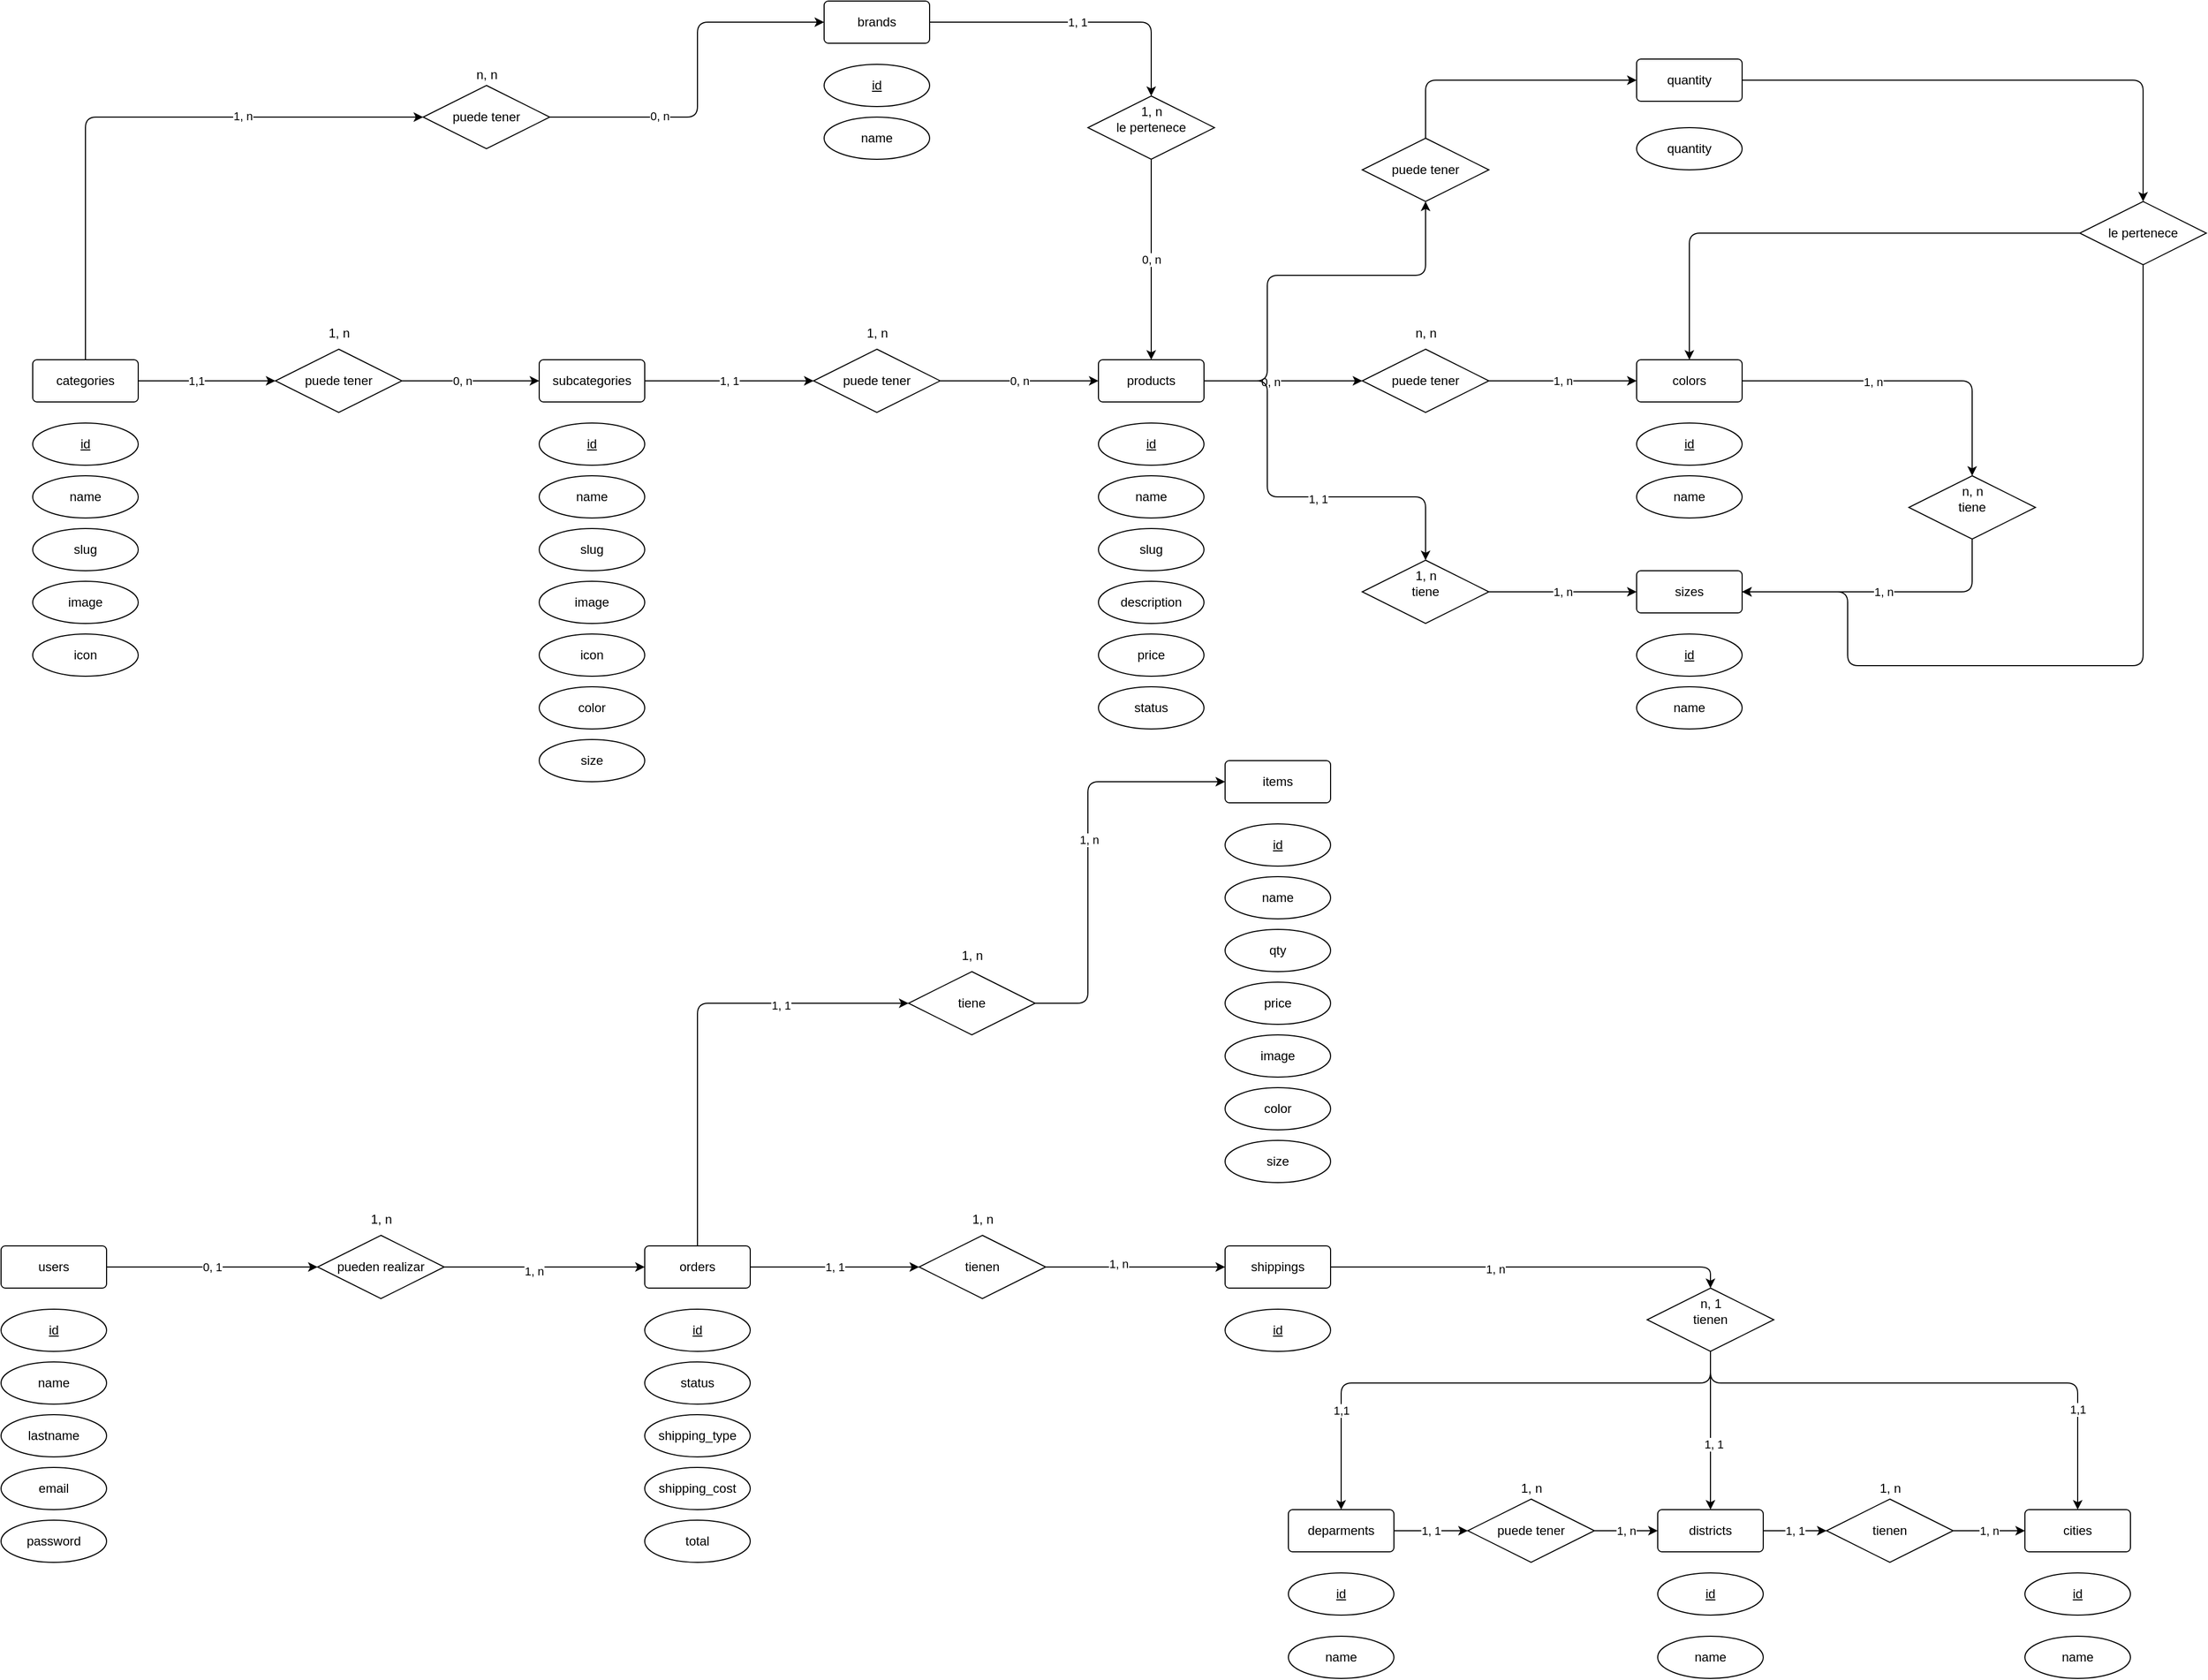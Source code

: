 <mxfile>
    <diagram id="ob2cUchlKU_-StFlVfK9" name="Página-1">
        <mxGraphModel dx="740" dy="1685" grid="1" gridSize="10" guides="1" tooltips="1" connect="1" arrows="1" fold="1" page="1" pageScale="1" pageWidth="827" pageHeight="1169" math="0" shadow="0">
            <root>
                <mxCell id="0"/>
                <mxCell id="1" parent="0"/>
                <mxCell id="15" style="edgeStyle=none;html=1;entryX=0;entryY=0.5;entryDx=0;entryDy=0;" parent="1" source="2" target="14" edge="1">
                    <mxGeometry relative="1" as="geometry"/>
                </mxCell>
                <mxCell id="18" value="1,1" style="edgeLabel;html=1;align=center;verticalAlign=middle;resizable=0;points=[];" parent="15" vertex="1" connectable="0">
                    <mxGeometry x="-0.164" relative="1" as="geometry">
                        <mxPoint as="offset"/>
                    </mxGeometry>
                </mxCell>
                <mxCell id="41" style="edgeStyle=none;html=1;entryX=0;entryY=0.5;entryDx=0;entryDy=0;" parent="1" source="2" target="37" edge="1">
                    <mxGeometry relative="1" as="geometry">
                        <Array as="points">
                            <mxPoint x="350" y="-790"/>
                        </Array>
                    </mxGeometry>
                </mxCell>
                <mxCell id="44" value="1, n" style="edgeLabel;html=1;align=center;verticalAlign=middle;resizable=0;points=[];" parent="41" vertex="1" connectable="0">
                    <mxGeometry x="0.377" y="1" relative="1" as="geometry">
                        <mxPoint as="offset"/>
                    </mxGeometry>
                </mxCell>
                <mxCell id="2" value="categories" style="rounded=1;arcSize=10;whiteSpace=wrap;html=1;align=center;" parent="1" vertex="1">
                    <mxGeometry x="300" y="-560" width="100" height="40" as="geometry"/>
                </mxCell>
                <mxCell id="26" value="1, 1" style="edgeStyle=none;html=1;entryX=0;entryY=0.5;entryDx=0;entryDy=0;" parent="1" source="3" target="25" edge="1">
                    <mxGeometry relative="1" as="geometry"/>
                </mxCell>
                <mxCell id="3" value="subcategories" style="rounded=1;arcSize=10;whiteSpace=wrap;html=1;align=center;" parent="1" vertex="1">
                    <mxGeometry x="780" y="-560" width="100" height="40" as="geometry"/>
                </mxCell>
                <mxCell id="4" value="id" style="ellipse;whiteSpace=wrap;html=1;align=center;fontStyle=4;" parent="1" vertex="1">
                    <mxGeometry x="300" y="-500" width="100" height="40" as="geometry"/>
                </mxCell>
                <mxCell id="5" value="id" style="ellipse;whiteSpace=wrap;html=1;align=center;fontStyle=4;" parent="1" vertex="1">
                    <mxGeometry x="780" y="-500" width="100" height="40" as="geometry"/>
                </mxCell>
                <mxCell id="6" value="name" style="ellipse;whiteSpace=wrap;html=1;align=center;" parent="1" vertex="1">
                    <mxGeometry x="300" y="-450" width="100" height="40" as="geometry"/>
                </mxCell>
                <mxCell id="7" value="name" style="ellipse;whiteSpace=wrap;html=1;align=center;" parent="1" vertex="1">
                    <mxGeometry x="780" y="-450" width="100" height="40" as="geometry"/>
                </mxCell>
                <mxCell id="8" value="slug" style="ellipse;whiteSpace=wrap;html=1;align=center;" parent="1" vertex="1">
                    <mxGeometry x="300" y="-400" width="100" height="40" as="geometry"/>
                </mxCell>
                <mxCell id="9" value="slug" style="ellipse;whiteSpace=wrap;html=1;align=center;" parent="1" vertex="1">
                    <mxGeometry x="780" y="-400" width="100" height="40" as="geometry"/>
                </mxCell>
                <mxCell id="10" value="image" style="ellipse;whiteSpace=wrap;html=1;align=center;" parent="1" vertex="1">
                    <mxGeometry x="300" y="-350" width="100" height="40" as="geometry"/>
                </mxCell>
                <mxCell id="11" value="image" style="ellipse;whiteSpace=wrap;html=1;align=center;" parent="1" vertex="1">
                    <mxGeometry x="780" y="-350" width="100" height="40" as="geometry"/>
                </mxCell>
                <mxCell id="12" value="icon" style="ellipse;whiteSpace=wrap;html=1;align=center;" parent="1" vertex="1">
                    <mxGeometry x="300" y="-300" width="100" height="40" as="geometry"/>
                </mxCell>
                <mxCell id="13" value="icon" style="ellipse;whiteSpace=wrap;html=1;align=center;" parent="1" vertex="1">
                    <mxGeometry x="780" y="-300" width="100" height="40" as="geometry"/>
                </mxCell>
                <mxCell id="16" style="edgeStyle=none;html=1;entryX=0;entryY=0.5;entryDx=0;entryDy=0;" parent="1" source="14" target="3" edge="1">
                    <mxGeometry relative="1" as="geometry"/>
                </mxCell>
                <mxCell id="17" value="0, n" style="edgeLabel;html=1;align=center;verticalAlign=middle;resizable=0;points=[];" parent="16" vertex="1" connectable="0">
                    <mxGeometry x="-0.121" relative="1" as="geometry">
                        <mxPoint as="offset"/>
                    </mxGeometry>
                </mxCell>
                <mxCell id="14" value="puede tener" style="shape=rhombus;perimeter=rhombusPerimeter;whiteSpace=wrap;html=1;align=center;" parent="1" vertex="1">
                    <mxGeometry x="530" y="-570" width="120" height="60" as="geometry"/>
                </mxCell>
                <mxCell id="52" style="edgeStyle=none;html=1;" parent="1" source="19" target="51" edge="1">
                    <mxGeometry relative="1" as="geometry"/>
                </mxCell>
                <mxCell id="54" value="0, n" style="edgeLabel;html=1;align=center;verticalAlign=middle;resizable=0;points=[];" parent="52" vertex="1" connectable="0">
                    <mxGeometry x="-0.169" y="-1" relative="1" as="geometry">
                        <mxPoint as="offset"/>
                    </mxGeometry>
                </mxCell>
                <mxCell id="56" style="edgeStyle=none;html=1;entryX=0.5;entryY=0;entryDx=0;entryDy=0;" parent="1" source="19" target="55" edge="1">
                    <mxGeometry relative="1" as="geometry">
                        <Array as="points">
                            <mxPoint x="1470" y="-540"/>
                            <mxPoint x="1470" y="-430"/>
                            <mxPoint x="1620" y="-430"/>
                        </Array>
                    </mxGeometry>
                </mxCell>
                <mxCell id="60" value="1, 1" style="edgeLabel;html=1;align=center;verticalAlign=middle;resizable=0;points=[];" parent="56" vertex="1" connectable="0">
                    <mxGeometry x="0.145" y="-2" relative="1" as="geometry">
                        <mxPoint as="offset"/>
                    </mxGeometry>
                </mxCell>
                <mxCell id="70" style="edgeStyle=none;html=1;entryX=0.5;entryY=1;entryDx=0;entryDy=0;" parent="1" source="19" target="69" edge="1">
                    <mxGeometry relative="1" as="geometry">
                        <Array as="points">
                            <mxPoint x="1470" y="-540"/>
                            <mxPoint x="1470" y="-640"/>
                            <mxPoint x="1620" y="-640"/>
                        </Array>
                    </mxGeometry>
                </mxCell>
                <mxCell id="19" value="products" style="rounded=1;arcSize=10;whiteSpace=wrap;html=1;align=center;" parent="1" vertex="1">
                    <mxGeometry x="1310" y="-560" width="100" height="40" as="geometry"/>
                </mxCell>
                <mxCell id="20" value="id" style="ellipse;whiteSpace=wrap;html=1;align=center;fontStyle=4;" parent="1" vertex="1">
                    <mxGeometry x="1310" y="-500" width="100" height="40" as="geometry"/>
                </mxCell>
                <mxCell id="21" value="name" style="ellipse;whiteSpace=wrap;html=1;align=center;" parent="1" vertex="1">
                    <mxGeometry x="1310" y="-450" width="100" height="40" as="geometry"/>
                </mxCell>
                <mxCell id="22" value="slug" style="ellipse;whiteSpace=wrap;html=1;align=center;" parent="1" vertex="1">
                    <mxGeometry x="1310" y="-400" width="100" height="40" as="geometry"/>
                </mxCell>
                <mxCell id="23" value="description" style="ellipse;whiteSpace=wrap;html=1;align=center;" parent="1" vertex="1">
                    <mxGeometry x="1310" y="-350" width="100" height="40" as="geometry"/>
                </mxCell>
                <mxCell id="24" value="price" style="ellipse;whiteSpace=wrap;html=1;align=center;" parent="1" vertex="1">
                    <mxGeometry x="1310" y="-300" width="100" height="40" as="geometry"/>
                </mxCell>
                <mxCell id="27" value="0, n" style="edgeStyle=none;html=1;entryX=0;entryY=0.5;entryDx=0;entryDy=0;" parent="1" source="25" target="19" edge="1">
                    <mxGeometry relative="1" as="geometry"/>
                </mxCell>
                <mxCell id="25" value="puede tener" style="shape=rhombus;perimeter=rhombusPerimeter;whiteSpace=wrap;html=1;align=center;" parent="1" vertex="1">
                    <mxGeometry x="1040" y="-570" width="120" height="60" as="geometry"/>
                </mxCell>
                <mxCell id="35" value="1, 1" style="edgeStyle=none;html=1;entryX=0.5;entryY=0;entryDx=0;entryDy=0;" parent="1" source="28" target="34" edge="1">
                    <mxGeometry relative="1" as="geometry">
                        <Array as="points">
                            <mxPoint x="1360" y="-880"/>
                        </Array>
                    </mxGeometry>
                </mxCell>
                <mxCell id="28" value="brands" style="rounded=1;arcSize=10;whiteSpace=wrap;html=1;align=center;" parent="1" vertex="1">
                    <mxGeometry x="1050" y="-900" width="100" height="40" as="geometry"/>
                </mxCell>
                <mxCell id="29" value="id" style="ellipse;whiteSpace=wrap;html=1;align=center;fontStyle=4;" parent="1" vertex="1">
                    <mxGeometry x="1050" y="-840" width="100" height="40" as="geometry"/>
                </mxCell>
                <mxCell id="30" value="name" style="ellipse;whiteSpace=wrap;html=1;align=center;" parent="1" vertex="1">
                    <mxGeometry x="1050" y="-790" width="100" height="40" as="geometry"/>
                </mxCell>
                <mxCell id="36" value="0, n" style="edgeStyle=none;html=1;entryX=0.5;entryY=0;entryDx=0;entryDy=0;" parent="1" source="34" target="19" edge="1">
                    <mxGeometry relative="1" as="geometry"/>
                </mxCell>
                <mxCell id="34" value="le pertenece" style="shape=rhombus;perimeter=rhombusPerimeter;whiteSpace=wrap;html=1;align=center;" parent="1" vertex="1">
                    <mxGeometry x="1300" y="-810" width="120" height="60" as="geometry"/>
                </mxCell>
                <mxCell id="42" style="edgeStyle=none;html=1;entryX=0;entryY=0.5;entryDx=0;entryDy=0;exitX=1;exitY=0.5;exitDx=0;exitDy=0;" parent="1" source="37" target="28" edge="1">
                    <mxGeometry relative="1" as="geometry">
                        <Array as="points">
                            <mxPoint x="930" y="-790"/>
                            <mxPoint x="930" y="-880"/>
                        </Array>
                    </mxGeometry>
                </mxCell>
                <mxCell id="43" value="0, n" style="edgeLabel;html=1;align=center;verticalAlign=middle;resizable=0;points=[];" parent="42" vertex="1" connectable="0">
                    <mxGeometry x="-0.408" y="1" relative="1" as="geometry">
                        <mxPoint as="offset"/>
                    </mxGeometry>
                </mxCell>
                <mxCell id="37" value="puede tener" style="shape=rhombus;perimeter=rhombusPerimeter;whiteSpace=wrap;html=1;align=center;" parent="1" vertex="1">
                    <mxGeometry x="670" y="-820" width="120" height="60" as="geometry"/>
                </mxCell>
                <mxCell id="62" style="edgeStyle=none;html=1;entryX=0.5;entryY=0;entryDx=0;entryDy=0;" parent="1" source="45" target="61" edge="1">
                    <mxGeometry relative="1" as="geometry">
                        <Array as="points">
                            <mxPoint x="2138" y="-540"/>
                        </Array>
                    </mxGeometry>
                </mxCell>
                <mxCell id="65" value="1, n" style="edgeLabel;html=1;align=center;verticalAlign=middle;resizable=0;points=[];" parent="62" vertex="1" connectable="0">
                    <mxGeometry x="-0.194" y="-1" relative="1" as="geometry">
                        <mxPoint as="offset"/>
                    </mxGeometry>
                </mxCell>
                <mxCell id="45" value="colors" style="rounded=1;arcSize=10;whiteSpace=wrap;html=1;align=center;" parent="1" vertex="1">
                    <mxGeometry x="1820" y="-560" width="100" height="40" as="geometry"/>
                </mxCell>
                <mxCell id="46" value="id" style="ellipse;whiteSpace=wrap;html=1;align=center;fontStyle=4;" parent="1" vertex="1">
                    <mxGeometry x="1820" y="-500" width="100" height="40" as="geometry"/>
                </mxCell>
                <mxCell id="47" value="name" style="ellipse;whiteSpace=wrap;html=1;align=center;" parent="1" vertex="1">
                    <mxGeometry x="1820" y="-450" width="100" height="40" as="geometry"/>
                </mxCell>
                <mxCell id="48" value="sizes" style="rounded=1;arcSize=10;whiteSpace=wrap;html=1;align=center;" parent="1" vertex="1">
                    <mxGeometry x="1820" y="-360" width="100" height="40" as="geometry"/>
                </mxCell>
                <mxCell id="49" value="id" style="ellipse;whiteSpace=wrap;html=1;align=center;fontStyle=4;" parent="1" vertex="1">
                    <mxGeometry x="1820" y="-300" width="100" height="40" as="geometry"/>
                </mxCell>
                <mxCell id="50" value="name" style="ellipse;whiteSpace=wrap;html=1;align=center;" parent="1" vertex="1">
                    <mxGeometry x="1820" y="-250" width="100" height="40" as="geometry"/>
                </mxCell>
                <mxCell id="53" value="1, n" style="edgeStyle=none;html=1;entryX=0;entryY=0.5;entryDx=0;entryDy=0;" parent="1" source="51" target="45" edge="1">
                    <mxGeometry relative="1" as="geometry"/>
                </mxCell>
                <mxCell id="51" value="puede tener" style="shape=rhombus;perimeter=rhombusPerimeter;whiteSpace=wrap;html=1;align=center;" parent="1" vertex="1">
                    <mxGeometry x="1560" y="-570" width="120" height="60" as="geometry"/>
                </mxCell>
                <mxCell id="57" value="1, n" style="edgeStyle=none;html=1;entryX=0;entryY=0.5;entryDx=0;entryDy=0;" parent="1" source="55" target="48" edge="1">
                    <mxGeometry relative="1" as="geometry"/>
                </mxCell>
                <mxCell id="55" value="tiene" style="shape=rhombus;perimeter=rhombusPerimeter;whiteSpace=wrap;html=1;align=center;" parent="1" vertex="1">
                    <mxGeometry x="1560" y="-370" width="120" height="60" as="geometry"/>
                </mxCell>
                <mxCell id="64" value="1, n" style="edgeStyle=none;html=1;entryX=1;entryY=0.5;entryDx=0;entryDy=0;" parent="1" source="61" target="48" edge="1">
                    <mxGeometry relative="1" as="geometry">
                        <Array as="points">
                            <mxPoint x="2138" y="-340"/>
                        </Array>
                    </mxGeometry>
                </mxCell>
                <mxCell id="61" value="tiene" style="shape=rhombus;perimeter=rhombusPerimeter;whiteSpace=wrap;html=1;align=center;" parent="1" vertex="1">
                    <mxGeometry x="2078" y="-450" width="120" height="60" as="geometry"/>
                </mxCell>
                <mxCell id="73" style="edgeStyle=none;html=1;entryX=0.5;entryY=0;entryDx=0;entryDy=0;" parent="1" source="66" target="72" edge="1">
                    <mxGeometry relative="1" as="geometry">
                        <Array as="points">
                            <mxPoint x="2300" y="-825"/>
                        </Array>
                    </mxGeometry>
                </mxCell>
                <mxCell id="66" value="quantity" style="rounded=1;arcSize=10;whiteSpace=wrap;html=1;align=center;" parent="1" vertex="1">
                    <mxGeometry x="1820" y="-845" width="100" height="40" as="geometry"/>
                </mxCell>
                <mxCell id="68" value="quantity" style="ellipse;whiteSpace=wrap;html=1;align=center;" parent="1" vertex="1">
                    <mxGeometry x="1820" y="-780" width="100" height="40" as="geometry"/>
                </mxCell>
                <mxCell id="71" style="edgeStyle=none;html=1;entryX=0;entryY=0.5;entryDx=0;entryDy=0;exitX=0.5;exitY=0;exitDx=0;exitDy=0;" parent="1" source="69" target="66" edge="1">
                    <mxGeometry relative="1" as="geometry">
                        <Array as="points">
                            <mxPoint x="1620" y="-825"/>
                        </Array>
                    </mxGeometry>
                </mxCell>
                <mxCell id="69" value="puede tener" style="shape=rhombus;perimeter=rhombusPerimeter;whiteSpace=wrap;html=1;align=center;" parent="1" vertex="1">
                    <mxGeometry x="1560" y="-770" width="120" height="60" as="geometry"/>
                </mxCell>
                <mxCell id="74" style="edgeStyle=none;html=1;entryX=0.5;entryY=0;entryDx=0;entryDy=0;" parent="1" source="72" target="45" edge="1">
                    <mxGeometry relative="1" as="geometry">
                        <Array as="points">
                            <mxPoint x="1870" y="-680"/>
                        </Array>
                    </mxGeometry>
                </mxCell>
                <mxCell id="75" style="edgeStyle=none;html=1;entryX=1;entryY=0.5;entryDx=0;entryDy=0;" parent="1" source="72" target="48" edge="1">
                    <mxGeometry relative="1" as="geometry">
                        <mxPoint x="2300" y="-270" as="targetPoint"/>
                        <Array as="points">
                            <mxPoint x="2300" y="-270"/>
                            <mxPoint x="2020" y="-270"/>
                            <mxPoint x="2020" y="-340"/>
                        </Array>
                    </mxGeometry>
                </mxCell>
                <mxCell id="72" value="le pertenece" style="shape=rhombus;perimeter=rhombusPerimeter;whiteSpace=wrap;html=1;align=center;" parent="1" vertex="1">
                    <mxGeometry x="2240" y="-710" width="120" height="60" as="geometry"/>
                </mxCell>
                <mxCell id="76" value="color" style="ellipse;whiteSpace=wrap;html=1;align=center;" parent="1" vertex="1">
                    <mxGeometry x="780" y="-250" width="100" height="40" as="geometry"/>
                </mxCell>
                <mxCell id="77" value="size" style="ellipse;whiteSpace=wrap;html=1;align=center;" parent="1" vertex="1">
                    <mxGeometry x="780" y="-200" width="100" height="40" as="geometry"/>
                </mxCell>
                <mxCell id="91" value="0, 1" style="edgeStyle=none;html=1;entryX=0;entryY=0.5;entryDx=0;entryDy=0;" parent="1" source="78" target="92" edge="1">
                    <mxGeometry relative="1" as="geometry">
                        <mxPoint x="560" y="300" as="targetPoint"/>
                    </mxGeometry>
                </mxCell>
                <mxCell id="78" value="users" style="rounded=1;arcSize=10;whiteSpace=wrap;html=1;align=center;" parent="1" vertex="1">
                    <mxGeometry x="270" y="280" width="100" height="40" as="geometry"/>
                </mxCell>
                <mxCell id="79" value="id" style="ellipse;whiteSpace=wrap;html=1;align=center;fontStyle=4;" parent="1" vertex="1">
                    <mxGeometry x="270" y="340" width="100" height="40" as="geometry"/>
                </mxCell>
                <mxCell id="80" value="name" style="ellipse;whiteSpace=wrap;html=1;align=center;" parent="1" vertex="1">
                    <mxGeometry x="270" y="390" width="100" height="40" as="geometry"/>
                </mxCell>
                <mxCell id="81" value="lastname" style="ellipse;whiteSpace=wrap;html=1;align=center;" parent="1" vertex="1">
                    <mxGeometry x="270" y="440" width="100" height="40" as="geometry"/>
                </mxCell>
                <mxCell id="82" value="email" style="ellipse;whiteSpace=wrap;html=1;align=center;" parent="1" vertex="1">
                    <mxGeometry x="270" y="490" width="100" height="40" as="geometry"/>
                </mxCell>
                <mxCell id="83" value="password" style="ellipse;whiteSpace=wrap;html=1;align=center;" parent="1" vertex="1">
                    <mxGeometry x="270" y="540" width="100" height="40" as="geometry"/>
                </mxCell>
                <mxCell id="101" value="1, 1" style="edgeStyle=none;html=1;entryX=0;entryY=0.5;entryDx=0;entryDy=0;" parent="1" source="84" target="102" edge="1">
                    <mxGeometry relative="1" as="geometry">
                        <mxPoint x="1140" y="300" as="targetPoint"/>
                    </mxGeometry>
                </mxCell>
                <mxCell id="142" style="edgeStyle=none;html=1;entryX=0;entryY=0.5;entryDx=0;entryDy=0;" parent="1" source="84" target="141" edge="1">
                    <mxGeometry relative="1" as="geometry">
                        <Array as="points">
                            <mxPoint x="930" y="50"/>
                        </Array>
                    </mxGeometry>
                </mxCell>
                <mxCell id="145" value="1, 1" style="edgeLabel;html=1;align=center;verticalAlign=middle;resizable=0;points=[];" parent="142" vertex="1" connectable="0">
                    <mxGeometry x="0.434" y="-2" relative="1" as="geometry">
                        <mxPoint as="offset"/>
                    </mxGeometry>
                </mxCell>
                <mxCell id="84" value="orders" style="rounded=1;arcSize=10;whiteSpace=wrap;html=1;align=center;" parent="1" vertex="1">
                    <mxGeometry x="880" y="280" width="100" height="40" as="geometry"/>
                </mxCell>
                <mxCell id="85" value="id" style="ellipse;whiteSpace=wrap;html=1;align=center;fontStyle=4;" parent="1" vertex="1">
                    <mxGeometry x="880" y="340" width="100" height="40" as="geometry"/>
                </mxCell>
                <mxCell id="86" value="status" style="ellipse;whiteSpace=wrap;html=1;align=center;" parent="1" vertex="1">
                    <mxGeometry x="880" y="390" width="100" height="40" as="geometry"/>
                </mxCell>
                <mxCell id="87" value="shipping_type" style="ellipse;whiteSpace=wrap;html=1;align=center;" parent="1" vertex="1">
                    <mxGeometry x="880" y="440" width="100" height="40" as="geometry"/>
                </mxCell>
                <mxCell id="88" value="shipping_cost" style="ellipse;whiteSpace=wrap;html=1;align=center;" parent="1" vertex="1">
                    <mxGeometry x="880" y="490" width="100" height="40" as="geometry"/>
                </mxCell>
                <mxCell id="89" value="total" style="ellipse;whiteSpace=wrap;html=1;align=center;" parent="1" vertex="1">
                    <mxGeometry x="880" y="540" width="100" height="40" as="geometry"/>
                </mxCell>
                <mxCell id="93" style="edgeStyle=none;html=1;entryX=0;entryY=0.5;entryDx=0;entryDy=0;" parent="1" source="92" target="84" edge="1">
                    <mxGeometry relative="1" as="geometry"/>
                </mxCell>
                <mxCell id="94" value="1, n" style="edgeLabel;html=1;align=center;verticalAlign=middle;resizable=0;points=[];" parent="93" vertex="1" connectable="0">
                    <mxGeometry x="-0.107" y="-4" relative="1" as="geometry">
                        <mxPoint as="offset"/>
                    </mxGeometry>
                </mxCell>
                <mxCell id="92" value="pueden realizar" style="shape=rhombus;perimeter=rhombusPerimeter;whiteSpace=wrap;html=1;align=center;" parent="1" vertex="1">
                    <mxGeometry x="570" y="270" width="120" height="60" as="geometry"/>
                </mxCell>
                <mxCell id="119" style="edgeStyle=none;html=1;entryX=0.5;entryY=0;entryDx=0;entryDy=0;" parent="1" source="95" target="117" edge="1">
                    <mxGeometry relative="1" as="geometry">
                        <Array as="points">
                            <mxPoint x="1890" y="300"/>
                        </Array>
                    </mxGeometry>
                </mxCell>
                <mxCell id="125" value="1, n" style="edgeLabel;html=1;align=center;verticalAlign=middle;resizable=0;points=[];" parent="119" vertex="1" connectable="0">
                    <mxGeometry x="-0.178" y="-2" relative="1" as="geometry">
                        <mxPoint as="offset"/>
                    </mxGeometry>
                </mxCell>
                <mxCell id="95" value="shippings" style="rounded=1;arcSize=10;whiteSpace=wrap;html=1;align=center;" parent="1" vertex="1">
                    <mxGeometry x="1430" y="280" width="100" height="40" as="geometry"/>
                </mxCell>
                <mxCell id="96" value="id" style="ellipse;whiteSpace=wrap;html=1;align=center;fontStyle=4;" parent="1" vertex="1">
                    <mxGeometry x="1430" y="340" width="100" height="40" as="geometry"/>
                </mxCell>
                <mxCell id="103" style="edgeStyle=none;html=1;entryX=0;entryY=0.5;entryDx=0;entryDy=0;" parent="1" source="102" target="95" edge="1">
                    <mxGeometry relative="1" as="geometry"/>
                </mxCell>
                <mxCell id="104" value="1, n" style="edgeLabel;html=1;align=center;verticalAlign=middle;resizable=0;points=[];" parent="103" vertex="1" connectable="0">
                    <mxGeometry x="-0.188" y="3" relative="1" as="geometry">
                        <mxPoint as="offset"/>
                    </mxGeometry>
                </mxCell>
                <mxCell id="102" value="tienen" style="shape=rhombus;perimeter=rhombusPerimeter;whiteSpace=wrap;html=1;align=center;" parent="1" vertex="1">
                    <mxGeometry x="1140" y="270" width="120" height="60" as="geometry"/>
                </mxCell>
                <mxCell id="129" value="1, 1" style="edgeStyle=none;html=1;entryX=0;entryY=0.5;entryDx=0;entryDy=0;" parent="1" source="107" target="126" edge="1">
                    <mxGeometry relative="1" as="geometry"/>
                </mxCell>
                <mxCell id="107" value="deparments" style="rounded=1;arcSize=10;whiteSpace=wrap;html=1;align=center;" parent="1" vertex="1">
                    <mxGeometry x="1490" y="530" width="100" height="40" as="geometry"/>
                </mxCell>
                <mxCell id="108" value="id" style="ellipse;whiteSpace=wrap;html=1;align=center;fontStyle=4;" parent="1" vertex="1">
                    <mxGeometry x="1490" y="590" width="100" height="40" as="geometry"/>
                </mxCell>
                <mxCell id="110" value="name" style="ellipse;whiteSpace=wrap;html=1;align=center;" parent="1" vertex="1">
                    <mxGeometry x="1490" y="650" width="100" height="40" as="geometry"/>
                </mxCell>
                <mxCell id="111" value="cities" style="rounded=1;arcSize=10;whiteSpace=wrap;html=1;align=center;" parent="1" vertex="1">
                    <mxGeometry x="2188" y="530" width="100" height="40" as="geometry"/>
                </mxCell>
                <mxCell id="112" value="id" style="ellipse;whiteSpace=wrap;html=1;align=center;fontStyle=4;" parent="1" vertex="1">
                    <mxGeometry x="2188" y="590" width="100" height="40" as="geometry"/>
                </mxCell>
                <mxCell id="113" value="name" style="ellipse;whiteSpace=wrap;html=1;align=center;" parent="1" vertex="1">
                    <mxGeometry x="2188" y="650" width="100" height="40" as="geometry"/>
                </mxCell>
                <mxCell id="131" value="1, 1" style="edgeStyle=none;html=1;entryX=0;entryY=0.5;entryDx=0;entryDy=0;" parent="1" source="114" target="128" edge="1">
                    <mxGeometry relative="1" as="geometry"/>
                </mxCell>
                <mxCell id="114" value="districts" style="rounded=1;arcSize=10;whiteSpace=wrap;html=1;align=center;" parent="1" vertex="1">
                    <mxGeometry x="1840" y="530" width="100" height="40" as="geometry"/>
                </mxCell>
                <mxCell id="115" value="id" style="ellipse;whiteSpace=wrap;html=1;align=center;fontStyle=4;" parent="1" vertex="1">
                    <mxGeometry x="1840" y="590" width="100" height="40" as="geometry"/>
                </mxCell>
                <mxCell id="116" value="name" style="ellipse;whiteSpace=wrap;html=1;align=center;" parent="1" vertex="1">
                    <mxGeometry x="1840" y="650" width="100" height="40" as="geometry"/>
                </mxCell>
                <mxCell id="120" value="1,1" style="edgeStyle=none;html=1;entryX=0.5;entryY=0;entryDx=0;entryDy=0;" parent="1" source="117" target="107" edge="1">
                    <mxGeometry x="0.622" relative="1" as="geometry">
                        <Array as="points">
                            <mxPoint x="1890" y="410"/>
                            <mxPoint x="1540" y="410"/>
                        </Array>
                        <mxPoint as="offset"/>
                    </mxGeometry>
                </mxCell>
                <mxCell id="121" style="edgeStyle=none;html=1;entryX=0.5;entryY=0;entryDx=0;entryDy=0;" parent="1" source="117" target="114" edge="1">
                    <mxGeometry relative="1" as="geometry"/>
                </mxCell>
                <mxCell id="123" value="1, 1" style="edgeLabel;html=1;align=center;verticalAlign=middle;resizable=0;points=[];" parent="121" vertex="1" connectable="0">
                    <mxGeometry x="0.169" y="3" relative="1" as="geometry">
                        <mxPoint as="offset"/>
                    </mxGeometry>
                </mxCell>
                <mxCell id="122" style="edgeStyle=none;html=1;entryX=0.5;entryY=0;entryDx=0;entryDy=0;" parent="1" source="117" target="111" edge="1">
                    <mxGeometry relative="1" as="geometry">
                        <Array as="points">
                            <mxPoint x="1890" y="410"/>
                            <mxPoint x="2238" y="410"/>
                        </Array>
                    </mxGeometry>
                </mxCell>
                <mxCell id="124" value="1,1" style="edgeLabel;html=1;align=center;verticalAlign=middle;resizable=0;points=[];" parent="122" vertex="1" connectable="0">
                    <mxGeometry x="0.617" relative="1" as="geometry">
                        <mxPoint as="offset"/>
                    </mxGeometry>
                </mxCell>
                <mxCell id="117" value="tienen" style="shape=rhombus;perimeter=rhombusPerimeter;whiteSpace=wrap;html=1;align=center;" parent="1" vertex="1">
                    <mxGeometry x="1830" y="320" width="120" height="60" as="geometry"/>
                </mxCell>
                <mxCell id="130" value="1, n" style="edgeStyle=none;html=1;entryX=0;entryY=0.5;entryDx=0;entryDy=0;" parent="1" source="126" target="114" edge="1">
                    <mxGeometry relative="1" as="geometry"/>
                </mxCell>
                <mxCell id="126" value="puede tener" style="shape=rhombus;perimeter=rhombusPerimeter;whiteSpace=wrap;html=1;align=center;" parent="1" vertex="1">
                    <mxGeometry x="1660" y="520" width="120" height="60" as="geometry"/>
                </mxCell>
                <mxCell id="132" value="1, n" style="edgeStyle=none;html=1;entryX=0;entryY=0.5;entryDx=0;entryDy=0;" parent="1" source="128" target="111" edge="1">
                    <mxGeometry relative="1" as="geometry"/>
                </mxCell>
                <mxCell id="128" value="tienen" style="shape=rhombus;perimeter=rhombusPerimeter;whiteSpace=wrap;html=1;align=center;" parent="1" vertex="1">
                    <mxGeometry x="2000" y="520" width="120" height="60" as="geometry"/>
                </mxCell>
                <mxCell id="133" value="items" style="rounded=1;arcSize=10;whiteSpace=wrap;html=1;align=center;" parent="1" vertex="1">
                    <mxGeometry x="1430" y="-180" width="100" height="40" as="geometry"/>
                </mxCell>
                <mxCell id="134" value="id" style="ellipse;whiteSpace=wrap;html=1;align=center;fontStyle=4;" parent="1" vertex="1">
                    <mxGeometry x="1430" y="-120" width="100" height="40" as="geometry"/>
                </mxCell>
                <mxCell id="135" value="name" style="ellipse;whiteSpace=wrap;html=1;align=center;" parent="1" vertex="1">
                    <mxGeometry x="1430" y="-70" width="100" height="40" as="geometry"/>
                </mxCell>
                <mxCell id="136" value="qty" style="ellipse;whiteSpace=wrap;html=1;align=center;" parent="1" vertex="1">
                    <mxGeometry x="1430" y="-20" width="100" height="40" as="geometry"/>
                </mxCell>
                <mxCell id="137" value="price" style="ellipse;whiteSpace=wrap;html=1;align=center;" parent="1" vertex="1">
                    <mxGeometry x="1430" y="30" width="100" height="40" as="geometry"/>
                </mxCell>
                <mxCell id="138" value="image" style="ellipse;whiteSpace=wrap;html=1;align=center;" parent="1" vertex="1">
                    <mxGeometry x="1430" y="80" width="100" height="40" as="geometry"/>
                </mxCell>
                <mxCell id="139" value="color" style="ellipse;whiteSpace=wrap;html=1;align=center;" parent="1" vertex="1">
                    <mxGeometry x="1430" y="130" width="100" height="40" as="geometry"/>
                </mxCell>
                <mxCell id="140" value="size" style="ellipse;whiteSpace=wrap;html=1;align=center;" parent="1" vertex="1">
                    <mxGeometry x="1430" y="180" width="100" height="40" as="geometry"/>
                </mxCell>
                <mxCell id="143" style="edgeStyle=none;html=1;entryX=0;entryY=0.5;entryDx=0;entryDy=0;exitX=1;exitY=0.5;exitDx=0;exitDy=0;" parent="1" source="141" target="133" edge="1">
                    <mxGeometry relative="1" as="geometry">
                        <mxPoint x="1300" y="50" as="sourcePoint"/>
                        <Array as="points">
                            <mxPoint x="1300" y="50"/>
                            <mxPoint x="1300" y="-160"/>
                        </Array>
                    </mxGeometry>
                </mxCell>
                <mxCell id="144" value="1, n" style="edgeLabel;html=1;align=center;verticalAlign=middle;resizable=0;points=[];" parent="143" vertex="1" connectable="0">
                    <mxGeometry x="0.055" y="-1" relative="1" as="geometry">
                        <mxPoint as="offset"/>
                    </mxGeometry>
                </mxCell>
                <mxCell id="141" value="tiene" style="shape=rhombus;perimeter=rhombusPerimeter;whiteSpace=wrap;html=1;align=center;" parent="1" vertex="1">
                    <mxGeometry x="1130" y="20" width="120" height="60" as="geometry"/>
                </mxCell>
                <mxCell id="146" value="1, n" style="text;html=1;align=center;verticalAlign=middle;resizable=0;points=[];autosize=1;strokeColor=none;fillColor=none;" parent="1" vertex="1">
                    <mxGeometry x="570" y="-600" width="40" height="30" as="geometry"/>
                </mxCell>
                <mxCell id="147" value="1, n" style="text;html=1;align=center;verticalAlign=middle;resizable=0;points=[];autosize=1;strokeColor=none;fillColor=none;" parent="1" vertex="1">
                    <mxGeometry x="1080" y="-600" width="40" height="30" as="geometry"/>
                </mxCell>
                <mxCell id="148" value="n, n" style="text;html=1;align=center;verticalAlign=middle;resizable=0;points=[];autosize=1;strokeColor=none;fillColor=none;" parent="1" vertex="1">
                    <mxGeometry x="1600" y="-600" width="40" height="30" as="geometry"/>
                </mxCell>
                <mxCell id="149" value="n, n" style="text;html=1;align=center;verticalAlign=middle;resizable=0;points=[];autosize=1;strokeColor=none;fillColor=none;" parent="1" vertex="1">
                    <mxGeometry x="2118" y="-450" width="40" height="30" as="geometry"/>
                </mxCell>
                <mxCell id="150" value="1, n" style="text;html=1;align=center;verticalAlign=middle;resizable=0;points=[];autosize=1;strokeColor=none;fillColor=none;" parent="1" vertex="1">
                    <mxGeometry x="1340" y="-810" width="40" height="30" as="geometry"/>
                </mxCell>
                <mxCell id="152" value="n, n" style="text;html=1;align=center;verticalAlign=middle;resizable=0;points=[];autosize=1;strokeColor=none;fillColor=none;" parent="1" vertex="1">
                    <mxGeometry x="710" y="-845" width="40" height="30" as="geometry"/>
                </mxCell>
                <mxCell id="153" value="1, n" style="text;html=1;align=center;verticalAlign=middle;resizable=0;points=[];autosize=1;strokeColor=none;fillColor=none;" parent="1" vertex="1">
                    <mxGeometry x="1600" y="-370" width="40" height="30" as="geometry"/>
                </mxCell>
                <mxCell id="154" value="1, n" style="text;html=1;align=center;verticalAlign=middle;resizable=0;points=[];autosize=1;strokeColor=none;fillColor=none;" parent="1" vertex="1">
                    <mxGeometry x="610" y="240" width="40" height="30" as="geometry"/>
                </mxCell>
                <mxCell id="156" value="1, n" style="text;html=1;align=center;verticalAlign=middle;resizable=0;points=[];autosize=1;strokeColor=none;fillColor=none;" parent="1" vertex="1">
                    <mxGeometry x="1180" y="240" width="40" height="30" as="geometry"/>
                </mxCell>
                <mxCell id="157" value="n, 1" style="text;html=1;align=center;verticalAlign=middle;resizable=0;points=[];autosize=1;strokeColor=none;fillColor=none;" parent="1" vertex="1">
                    <mxGeometry x="1870" y="320" width="40" height="30" as="geometry"/>
                </mxCell>
                <mxCell id="159" value="1, n" style="text;html=1;align=center;verticalAlign=middle;resizable=0;points=[];autosize=1;strokeColor=none;fillColor=none;" parent="1" vertex="1">
                    <mxGeometry x="1700" y="495" width="40" height="30" as="geometry"/>
                </mxCell>
                <mxCell id="161" value="1, n" style="text;html=1;align=center;verticalAlign=middle;resizable=0;points=[];autosize=1;strokeColor=none;fillColor=none;" parent="1" vertex="1">
                    <mxGeometry x="2040" y="495" width="40" height="30" as="geometry"/>
                </mxCell>
                <mxCell id="162" value="1, n" style="text;html=1;align=center;verticalAlign=middle;resizable=0;points=[];autosize=1;strokeColor=none;fillColor=none;" parent="1" vertex="1">
                    <mxGeometry x="1170" y="-10" width="40" height="30" as="geometry"/>
                </mxCell>
                <mxCell id="163" value="status" style="ellipse;whiteSpace=wrap;html=1;align=center;" vertex="1" parent="1">
                    <mxGeometry x="1310" y="-250" width="100" height="40" as="geometry"/>
                </mxCell>
            </root>
        </mxGraphModel>
    </diagram>
</mxfile>